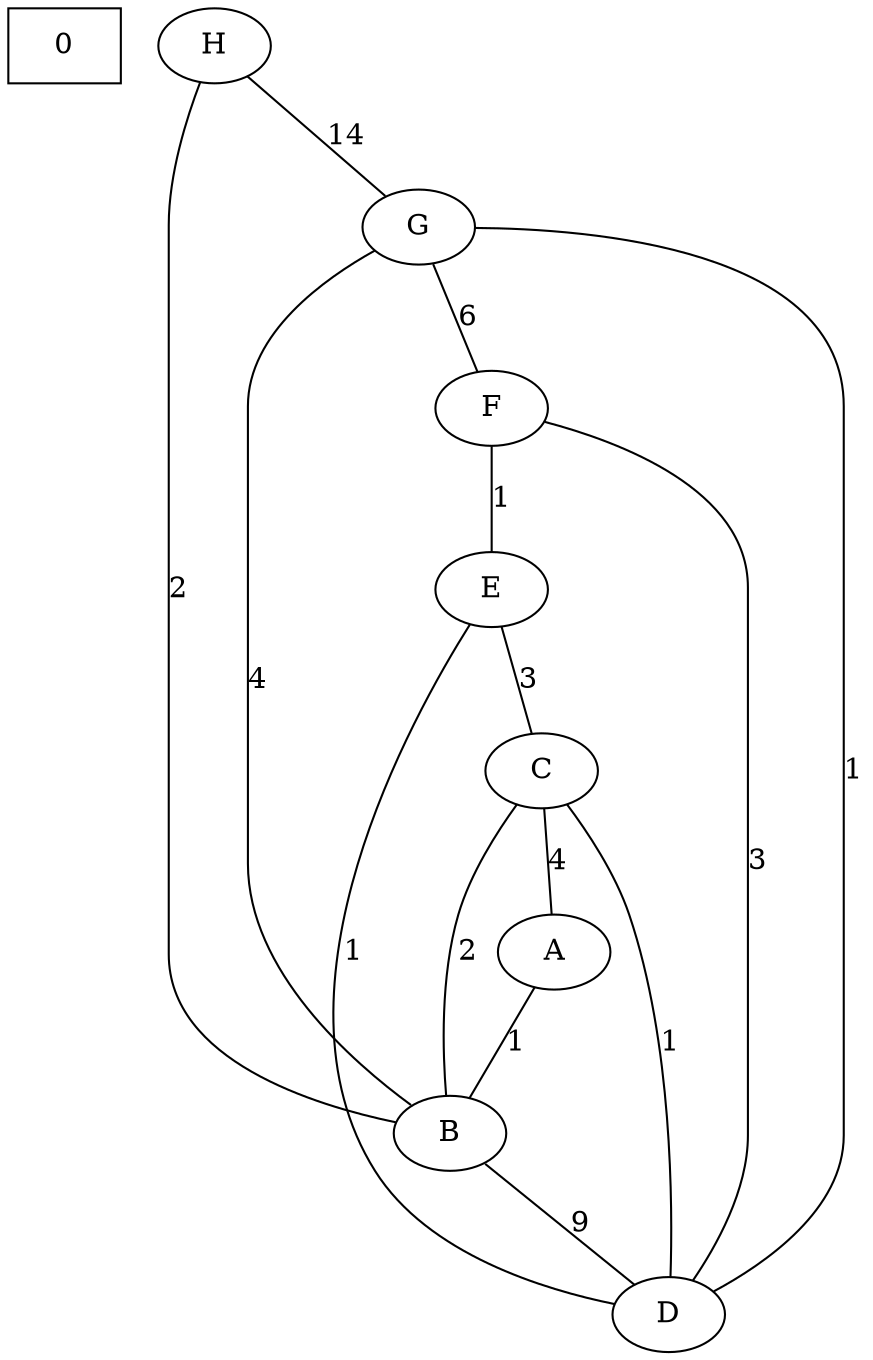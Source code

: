graph {
0 [shape="box"];
H--G [label="14"];
G--F [label="6"];
F--E [label="1"];
E--C [label="3"];
C--A [label="4"];
A--B [label="1"];
B--H [label="2"];
B--G [label="4"];
B--D [label="9"];
B--C [label="2"];
D--C [label="1"];
D--G [label="1"];
D--E [label="1"];
D--F [label="3"];
}
